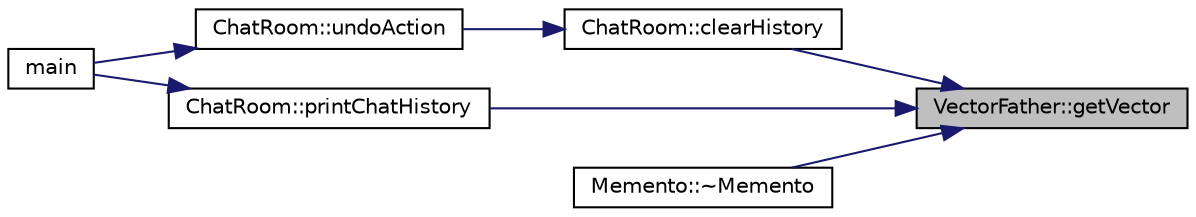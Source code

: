 digraph "VectorFather::getVector"
{
 // LATEX_PDF_SIZE
  edge [fontname="Helvetica",fontsize="10",labelfontname="Helvetica",labelfontsize="10"];
  node [fontname="Helvetica",fontsize="10",shape=record];
  rankdir="RL";
  Node1 [label="VectorFather::getVector",height=0.2,width=0.4,color="black", fillcolor="grey75", style="filled", fontcolor="black",tooltip="Get direct access to the internal vector."];
  Node1 -> Node2 [dir="back",color="midnightblue",fontsize="10",style="solid",fontname="Helvetica"];
  Node2 [label="ChatRoom::clearHistory",height=0.2,width=0.4,color="black", fillcolor="white", style="filled",URL="$classChatRoom.html#a8578bd9082f3068d10b06842e2e5ccb1",tooltip="Clear the chat history."];
  Node2 -> Node3 [dir="back",color="midnightblue",fontsize="10",style="solid",fontname="Helvetica"];
  Node3 [label="ChatRoom::undoAction",height=0.2,width=0.4,color="black", fillcolor="white", style="filled",URL="$classChatRoom.html#aaa4347c88e92e7a4be51edece90d8ab9",tooltip="Restore the chat room to a previous state."];
  Node3 -> Node4 [dir="back",color="midnightblue",fontsize="10",style="solid",fontname="Helvetica"];
  Node4 [label="main",height=0.2,width=0.4,color="black", fillcolor="white", style="filled",URL="$DemoMain_8cpp.html#ae66f6b31b5ad750f1fe042a706a4e3d4",tooltip=" "];
  Node1 -> Node5 [dir="back",color="midnightblue",fontsize="10",style="solid",fontname="Helvetica"];
  Node5 [label="ChatRoom::printChatHistory",height=0.2,width=0.4,color="black", fillcolor="white", style="filled",URL="$classChatRoom.html#a627fe0f67aeb432f6670865ae76aba82",tooltip="Print the chat history."];
  Node5 -> Node4 [dir="back",color="midnightblue",fontsize="10",style="solid",fontname="Helvetica"];
  Node1 -> Node6 [dir="back",color="midnightblue",fontsize="10",style="solid",fontname="Helvetica"];
  Node6 [label="Memento::~Memento",height=0.2,width=0.4,color="black", fillcolor="white", style="filled",URL="$classMemento.html#af680b5488989567d0f03d655c4232924",tooltip="Destructor for Memento."];
}
